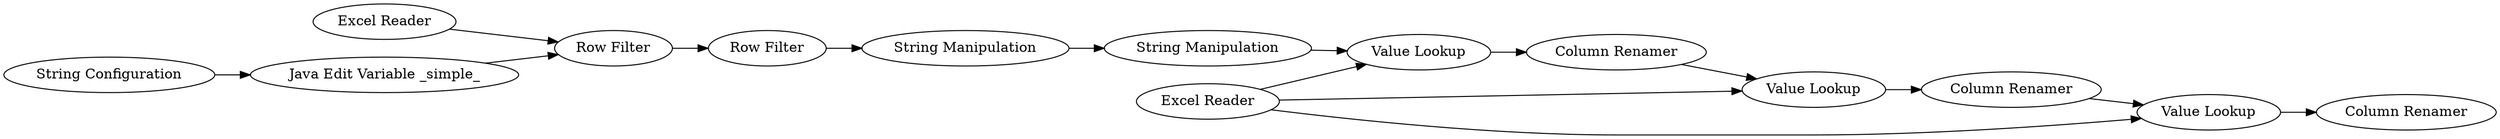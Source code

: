 digraph {
	1 [label="Excel Reader"]
	2 [label="Excel Reader"]
	3 [label="String Manipulation"]
	4 [label="Row Filter"]
	5 [label="Row Filter"]
	6 [label="String Manipulation"]
	7 [label="String Configuration"]
	9 [label="Java Edit Variable _simple_"]
	10 [label="Value Lookup"]
	11 [label="Column Renamer"]
	12 [label="Value Lookup"]
	13 [label="Column Renamer"]
	14 [label="Column Renamer"]
	15 [label="Value Lookup"]
	1 -> 4
	2 -> 10
	2 -> 15
	2 -> 12
	3 -> 6
	4 -> 5
	5 -> 3
	6 -> 10
	7 -> 9
	9 -> 4
	10 -> 11
	11 -> 12
	12 -> 13
	13 -> 15
	15 -> 14
	rankdir=LR
}
